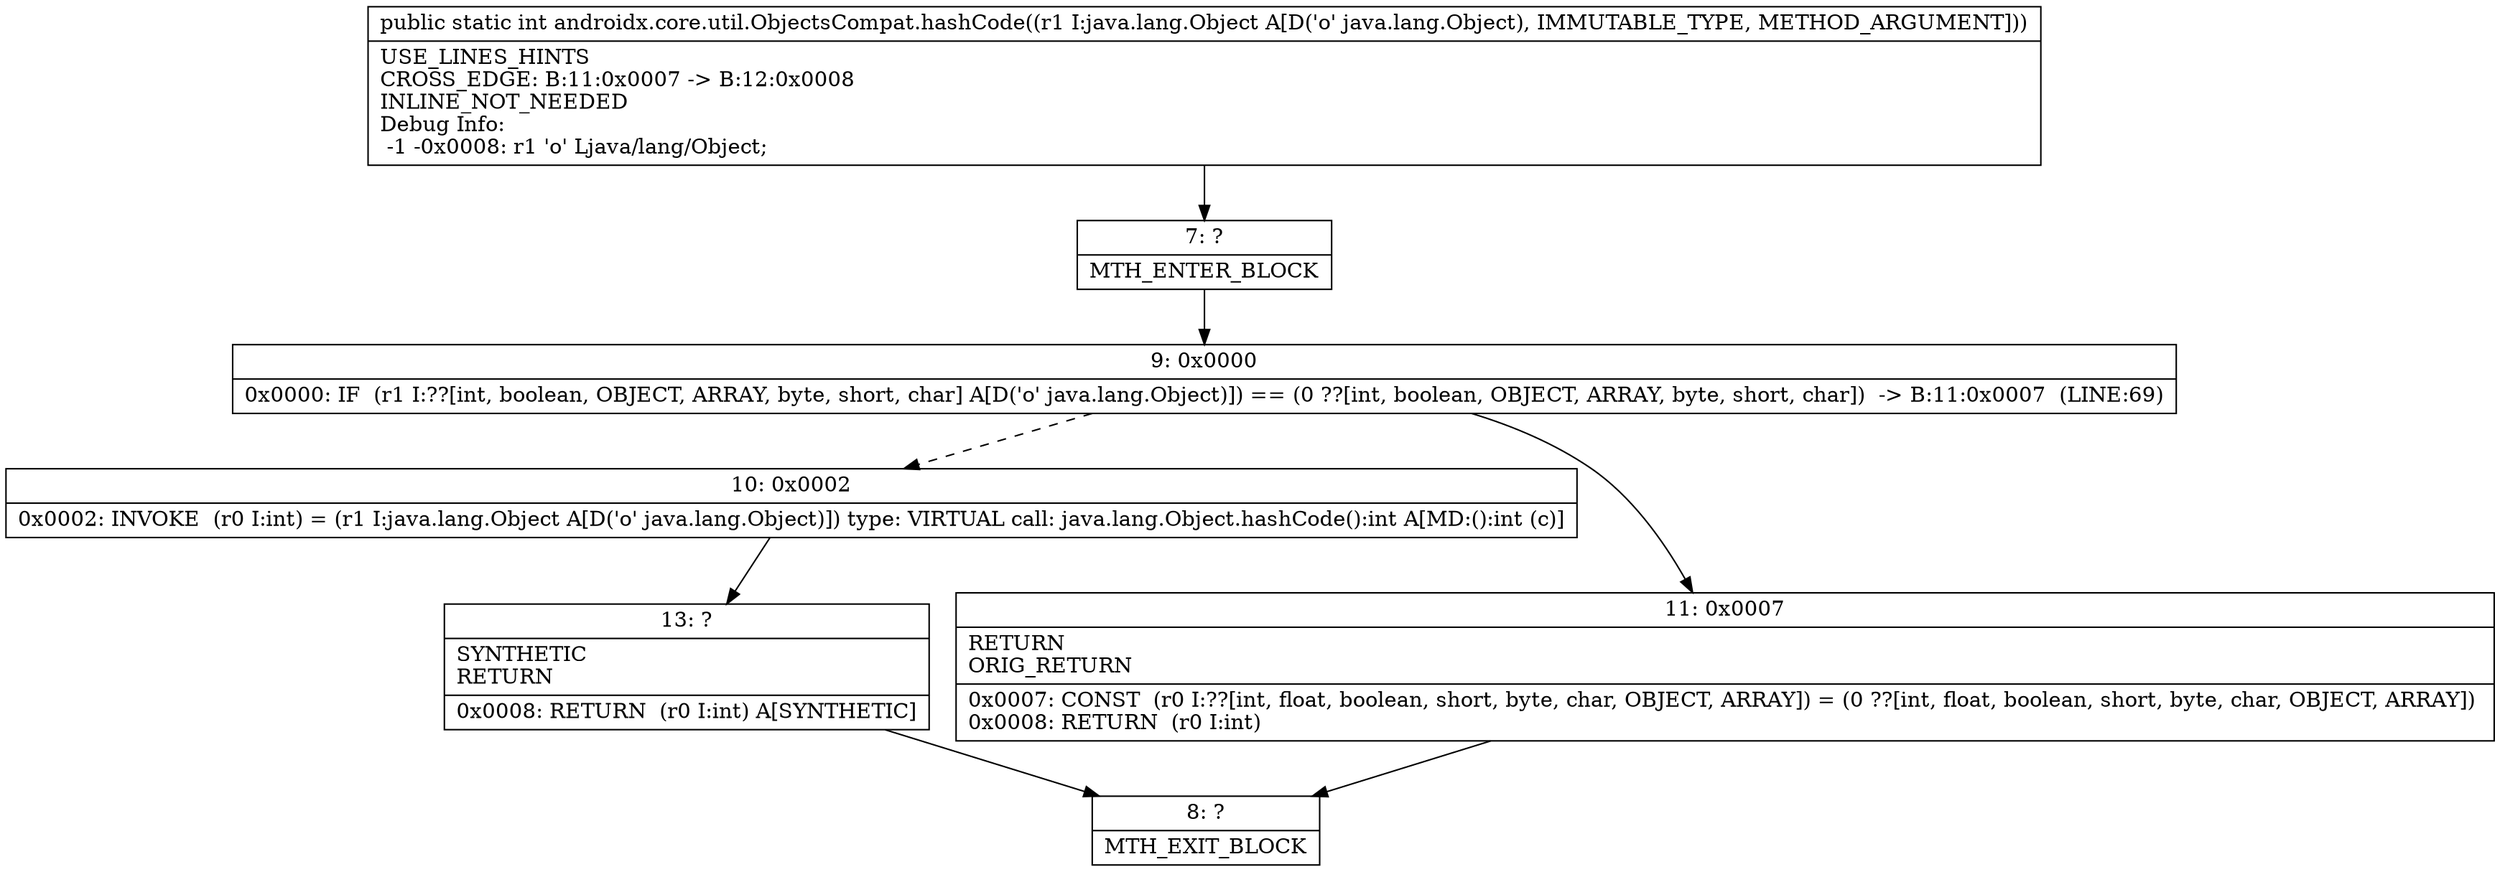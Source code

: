 digraph "CFG forandroidx.core.util.ObjectsCompat.hashCode(Ljava\/lang\/Object;)I" {
Node_7 [shape=record,label="{7\:\ ?|MTH_ENTER_BLOCK\l}"];
Node_9 [shape=record,label="{9\:\ 0x0000|0x0000: IF  (r1 I:??[int, boolean, OBJECT, ARRAY, byte, short, char] A[D('o' java.lang.Object)]) == (0 ??[int, boolean, OBJECT, ARRAY, byte, short, char])  \-\> B:11:0x0007  (LINE:69)\l}"];
Node_10 [shape=record,label="{10\:\ 0x0002|0x0002: INVOKE  (r0 I:int) = (r1 I:java.lang.Object A[D('o' java.lang.Object)]) type: VIRTUAL call: java.lang.Object.hashCode():int A[MD:():int (c)]\l}"];
Node_13 [shape=record,label="{13\:\ ?|SYNTHETIC\lRETURN\l|0x0008: RETURN  (r0 I:int) A[SYNTHETIC]\l}"];
Node_8 [shape=record,label="{8\:\ ?|MTH_EXIT_BLOCK\l}"];
Node_11 [shape=record,label="{11\:\ 0x0007|RETURN\lORIG_RETURN\l|0x0007: CONST  (r0 I:??[int, float, boolean, short, byte, char, OBJECT, ARRAY]) = (0 ??[int, float, boolean, short, byte, char, OBJECT, ARRAY]) \l0x0008: RETURN  (r0 I:int) \l}"];
MethodNode[shape=record,label="{public static int androidx.core.util.ObjectsCompat.hashCode((r1 I:java.lang.Object A[D('o' java.lang.Object), IMMUTABLE_TYPE, METHOD_ARGUMENT]))  | USE_LINES_HINTS\lCROSS_EDGE: B:11:0x0007 \-\> B:12:0x0008\lINLINE_NOT_NEEDED\lDebug Info:\l  \-1 \-0x0008: r1 'o' Ljava\/lang\/Object;\l}"];
MethodNode -> Node_7;Node_7 -> Node_9;
Node_9 -> Node_10[style=dashed];
Node_9 -> Node_11;
Node_10 -> Node_13;
Node_13 -> Node_8;
Node_11 -> Node_8;
}

